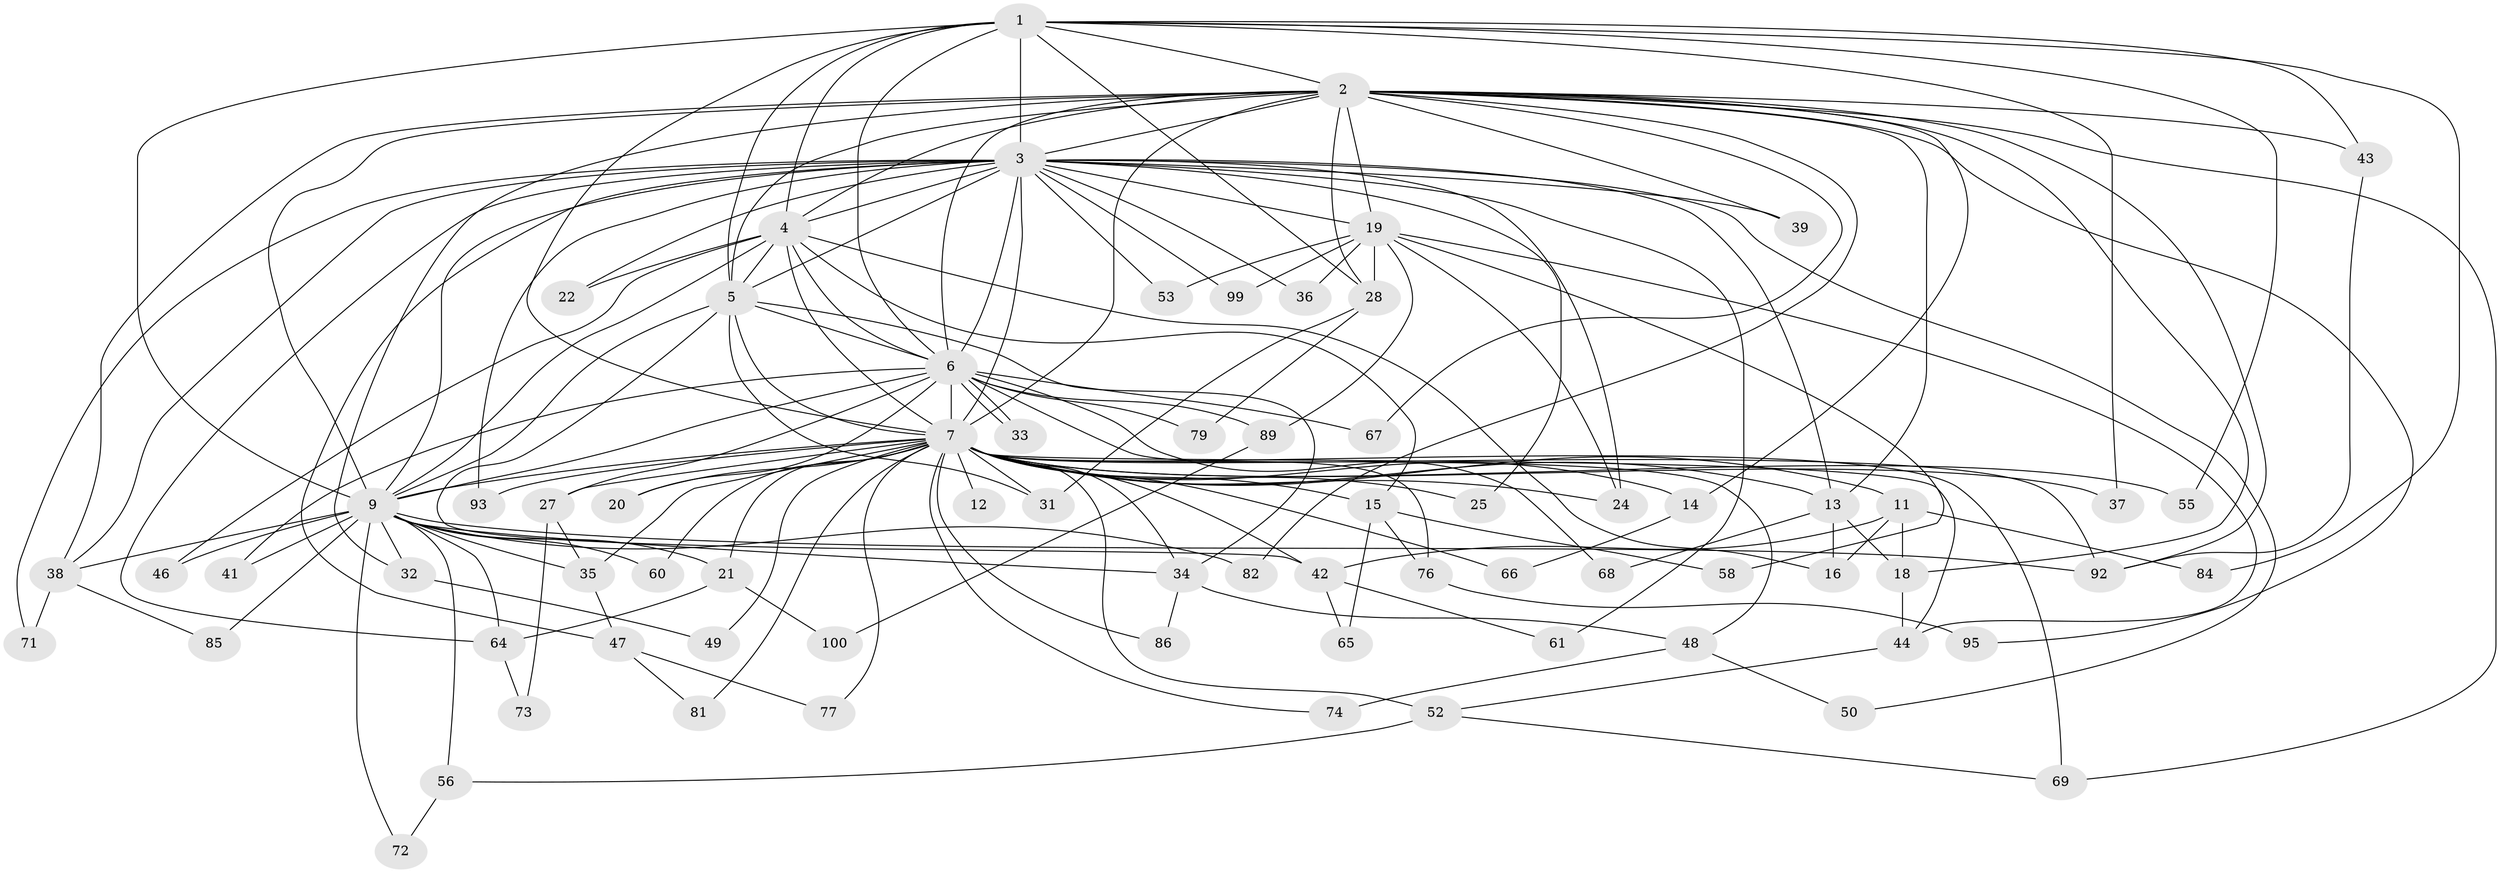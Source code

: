 // original degree distribution, {15: 0.01, 23: 0.01, 17: 0.01, 14: 0.01, 13: 0.01, 19: 0.03, 25: 0.01, 29: 0.01, 7: 0.01, 2: 0.54, 5: 0.04, 4: 0.11, 6: 0.01, 3: 0.17, 10: 0.01, 11: 0.01}
// Generated by graph-tools (version 1.1) at 2025/38/02/21/25 10:38:53]
// undirected, 72 vertices, 169 edges
graph export_dot {
graph [start="1"]
  node [color=gray90,style=filled];
  1 [super="+62"];
  2 [super="+51"];
  3 [super="+8"];
  4 [super="+45"];
  5 [super="+94"];
  6 [super="+26"];
  7 [super="+10"];
  9 [super="+17"];
  11 [super="+54"];
  12;
  13 [super="+29"];
  14 [super="+23"];
  15 [super="+75"];
  16 [super="+83"];
  18;
  19 [super="+30"];
  20;
  21 [super="+90"];
  22;
  24 [super="+80"];
  25;
  27 [super="+40"];
  28 [super="+57"];
  31 [super="+78"];
  32;
  33;
  34 [super="+70"];
  35 [super="+87"];
  36;
  37;
  38 [super="+59"];
  39;
  41;
  42 [super="+63"];
  43 [super="+98"];
  44 [super="+88"];
  46;
  47;
  48;
  49;
  50;
  52;
  53;
  55;
  56;
  58;
  60;
  61;
  64 [super="+97"];
  65;
  66;
  67;
  68;
  69 [super="+91"];
  71;
  72;
  73;
  74;
  76;
  77;
  79;
  81;
  82;
  84;
  85;
  86;
  89;
  92 [super="+96"];
  93;
  95;
  99;
  100;
  1 -- 2;
  1 -- 3 [weight=2];
  1 -- 4;
  1 -- 5;
  1 -- 6;
  1 -- 7 [weight=2];
  1 -- 9 [weight=2];
  1 -- 28;
  1 -- 37;
  1 -- 43;
  1 -- 55;
  1 -- 84;
  2 -- 3 [weight=2];
  2 -- 4;
  2 -- 5;
  2 -- 6;
  2 -- 7 [weight=2];
  2 -- 9;
  2 -- 14;
  2 -- 18;
  2 -- 19 [weight=2];
  2 -- 32;
  2 -- 39;
  2 -- 43;
  2 -- 67;
  2 -- 69;
  2 -- 82;
  2 -- 92;
  2 -- 95;
  2 -- 38;
  2 -- 28;
  2 -- 13;
  3 -- 4 [weight=2];
  3 -- 5 [weight=3];
  3 -- 6 [weight=2];
  3 -- 7 [weight=4];
  3 -- 9 [weight=3];
  3 -- 13;
  3 -- 38;
  3 -- 39;
  3 -- 50;
  3 -- 53;
  3 -- 61;
  3 -- 93;
  3 -- 71;
  3 -- 19;
  3 -- 22;
  3 -- 24;
  3 -- 25;
  3 -- 99;
  3 -- 36;
  3 -- 47;
  3 -- 64;
  4 -- 5;
  4 -- 6;
  4 -- 7 [weight=3];
  4 -- 9;
  4 -- 15;
  4 -- 22;
  4 -- 46;
  4 -- 16;
  5 -- 6;
  5 -- 7 [weight=2];
  5 -- 9;
  5 -- 42;
  5 -- 31;
  5 -- 34;
  6 -- 7 [weight=2];
  6 -- 9 [weight=2];
  6 -- 20;
  6 -- 27;
  6 -- 33;
  6 -- 33;
  6 -- 41;
  6 -- 67;
  6 -- 76;
  6 -- 79;
  6 -- 89;
  6 -- 68;
  7 -- 9 [weight=2];
  7 -- 11 [weight=3];
  7 -- 12 [weight=2];
  7 -- 13;
  7 -- 15 [weight=2];
  7 -- 25;
  7 -- 27;
  7 -- 34;
  7 -- 49;
  7 -- 55;
  7 -- 81;
  7 -- 93;
  7 -- 66;
  7 -- 69;
  7 -- 74;
  7 -- 14 [weight=2];
  7 -- 77;
  7 -- 20;
  7 -- 21 [weight=2];
  7 -- 86;
  7 -- 31;
  7 -- 35;
  7 -- 37;
  7 -- 44;
  7 -- 48;
  7 -- 52;
  7 -- 60;
  7 -- 92;
  7 -- 42;
  7 -- 24;
  9 -- 21;
  9 -- 32;
  9 -- 34;
  9 -- 38;
  9 -- 60;
  9 -- 82;
  9 -- 85;
  9 -- 92;
  9 -- 64;
  9 -- 35 [weight=2];
  9 -- 72;
  9 -- 41;
  9 -- 46;
  9 -- 56;
  11 -- 16;
  11 -- 18;
  11 -- 42;
  11 -- 84;
  13 -- 16;
  13 -- 68;
  13 -- 18;
  14 -- 66;
  15 -- 58;
  15 -- 65;
  15 -- 76;
  18 -- 44;
  19 -- 24;
  19 -- 28;
  19 -- 36;
  19 -- 44;
  19 -- 53;
  19 -- 58;
  19 -- 89;
  19 -- 99;
  21 -- 64;
  21 -- 100;
  27 -- 73;
  27 -- 35;
  28 -- 31;
  28 -- 79;
  32 -- 49;
  34 -- 48;
  34 -- 86;
  35 -- 47;
  38 -- 71;
  38 -- 85;
  42 -- 61;
  42 -- 65;
  43 -- 92;
  44 -- 52;
  47 -- 77;
  47 -- 81;
  48 -- 50;
  48 -- 74;
  52 -- 56;
  52 -- 69;
  56 -- 72;
  64 -- 73;
  76 -- 95;
  89 -- 100;
}
